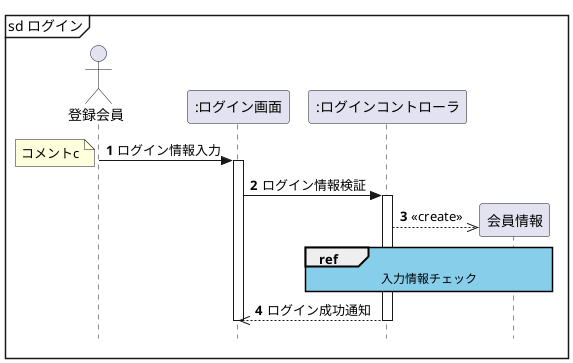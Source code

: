 @startuml 図4-6「ref」を使用した例
hide footbox
Actor 登録会員 as member
participant ":ログイン画面" as login
participant ":ログインコントローラ" as control
' participant "会員情報" as entity

 'メッセージに自動で番号を降る
 autonumber
' 厳密なUMLに準拠する
skinparam style strictuml


' refの枠線
' skinparam sequenceReferenceBorderColor red
' refの背景色
skinparam sequenceReferenceBackgroundColor skyblue

' skinparam sequenceReferenceHeaderBackgroundColor lightblue


mainframe sd ログイン

member -> login : ログイン情報入力
    note top
  コメントc
    end note
activate  login
    login -> control : ログイン情報検証

    activate control

   
    create "会員情報" as entity
    control -->> entity :<<create>>

    ref over control, entity
        入力情報チェック
    end ref


    login <<-- control : ログイン成功通知
       
    deactivate control

deactivate login
   

@enduml

